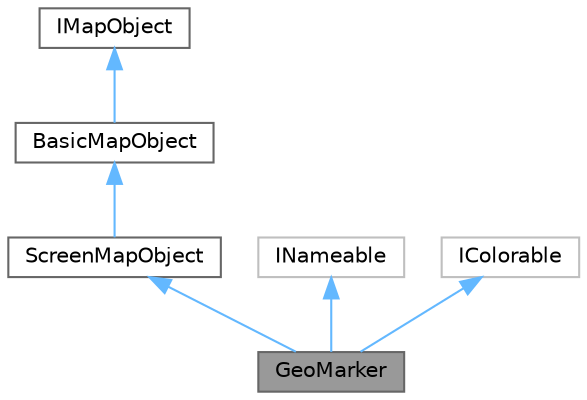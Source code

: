 digraph "GeoMarker"
{
 // INTERACTIVE_SVG=YES
 // LATEX_PDF_SIZE
  bgcolor="transparent";
  edge [fontname=Helvetica,fontsize=10,labelfontname=Helvetica,labelfontsize=10];
  node [fontname=Helvetica,fontsize=10,shape=box,height=0.2,width=0.4];
  Node1 [id="Node000001",label="GeoMarker",height=0.2,width=0.4,color="gray40", fillcolor="grey60", style="filled", fontcolor="black",tooltip=" "];
  Node2 -> Node1 [id="edge1_Node000001_Node000002",dir="back",color="steelblue1",style="solid",tooltip=" "];
  Node2 [id="Node000002",label="ScreenMapObject",height=0.2,width=0.4,color="gray40", fillcolor="white", style="filled",URL="$d5/daf/class_quasar_s_d_k_1_1_map_1_1_screen_map_object.html",tooltip="Базовый класс для объектов карты, привязанных по размеру к экрану."];
  Node3 -> Node2 [id="edge2_Node000002_Node000003",dir="back",color="steelblue1",style="solid",tooltip=" "];
  Node3 [id="Node000003",label="BasicMapObject",height=0.2,width=0.4,color="gray40", fillcolor="white", style="filled",URL="$d7/ddf/class_quasar_s_d_k_1_1_map_1_1_basic_map_object.html",tooltip="Абстрактный класс, реализующий функции интерфейса IMapObject, за исключением масштаба."];
  Node4 -> Node3 [id="edge3_Node000003_Node000004",dir="back",color="steelblue1",style="solid",tooltip=" "];
  Node4 [id="Node000004",label="IMapObject",height=0.2,width=0.4,color="gray40", fillcolor="white", style="filled",URL="$d5/d1e/class_quasar_s_d_k_1_1_map_1_1_i_map_object.html",tooltip="Интерфейс, описывающий абстрактный объект карты."];
  Node5 -> Node1 [id="edge4_Node000001_Node000005",dir="back",color="steelblue1",style="solid",tooltip=" "];
  Node5 [id="Node000005",label="INameable",height=0.2,width=0.4,color="grey75", fillcolor="white", style="filled",URL="$d9/d5a/class_i_nameable.html",tooltip=" "];
  Node6 -> Node1 [id="edge5_Node000001_Node000006",dir="back",color="steelblue1",style="solid",tooltip=" "];
  Node6 [id="Node000006",label="IColorable",height=0.2,width=0.4,color="grey75", fillcolor="white", style="filled",URL="$de/de2/class_i_colorable.html",tooltip=" "];
}
